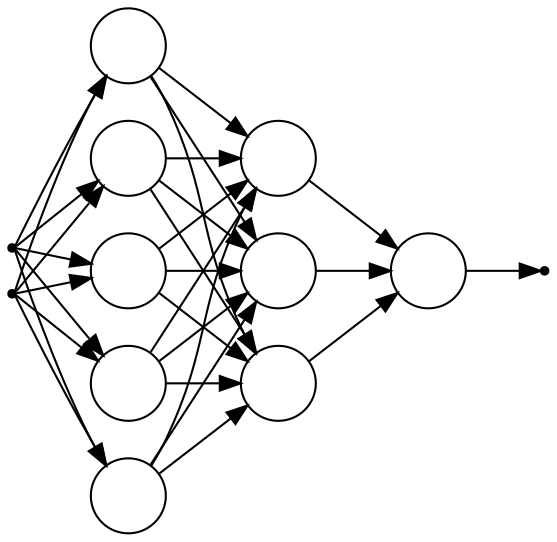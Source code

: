 digraph {
rankdir=LR
x0 [shape=point, label=""]
x1 [shape=point, label=""]
c0p0 [shape=circle, label=""]
c0p1 [shape=circle, label=""]
c0p2 [shape=circle, label=""]
c0p3 [shape=circle, label=""]
c0p4 [shape=circle, label=""]
c1p0 [shape=circle, label=""]
c1p1 [shape=circle, label=""]
c1p2 [shape=circle, label=""]
c2p0 [shape=circle, label=""]
s0 [style=invisible, shape=point, label=""]
x0 -> c0p0
x0 -> c0p1
x0 -> c0p2
x0 -> c0p3
x0 -> c0p4
x1 -> c0p0
x1 -> c0p1
x1 -> c0p2
x1 -> c0p3
x1 -> c0p4
c0p0 -> c1p0
c0p0 -> c1p1
c0p0 -> c1p2
c0p1 -> c1p0
c0p1 -> c1p1
c0p1 -> c1p2
c0p2 -> c1p0
c0p2 -> c1p1
c0p2 -> c1p2
c0p3 -> c1p0
c0p3 -> c1p1
c0p3 -> c1p2
c0p4 -> c1p0
c0p4 -> c1p1
c0p4 -> c1p2
c1p0 -> c2p0
c1p1 -> c2p0
c1p2 -> c2p0
c2p0 -> s0

}